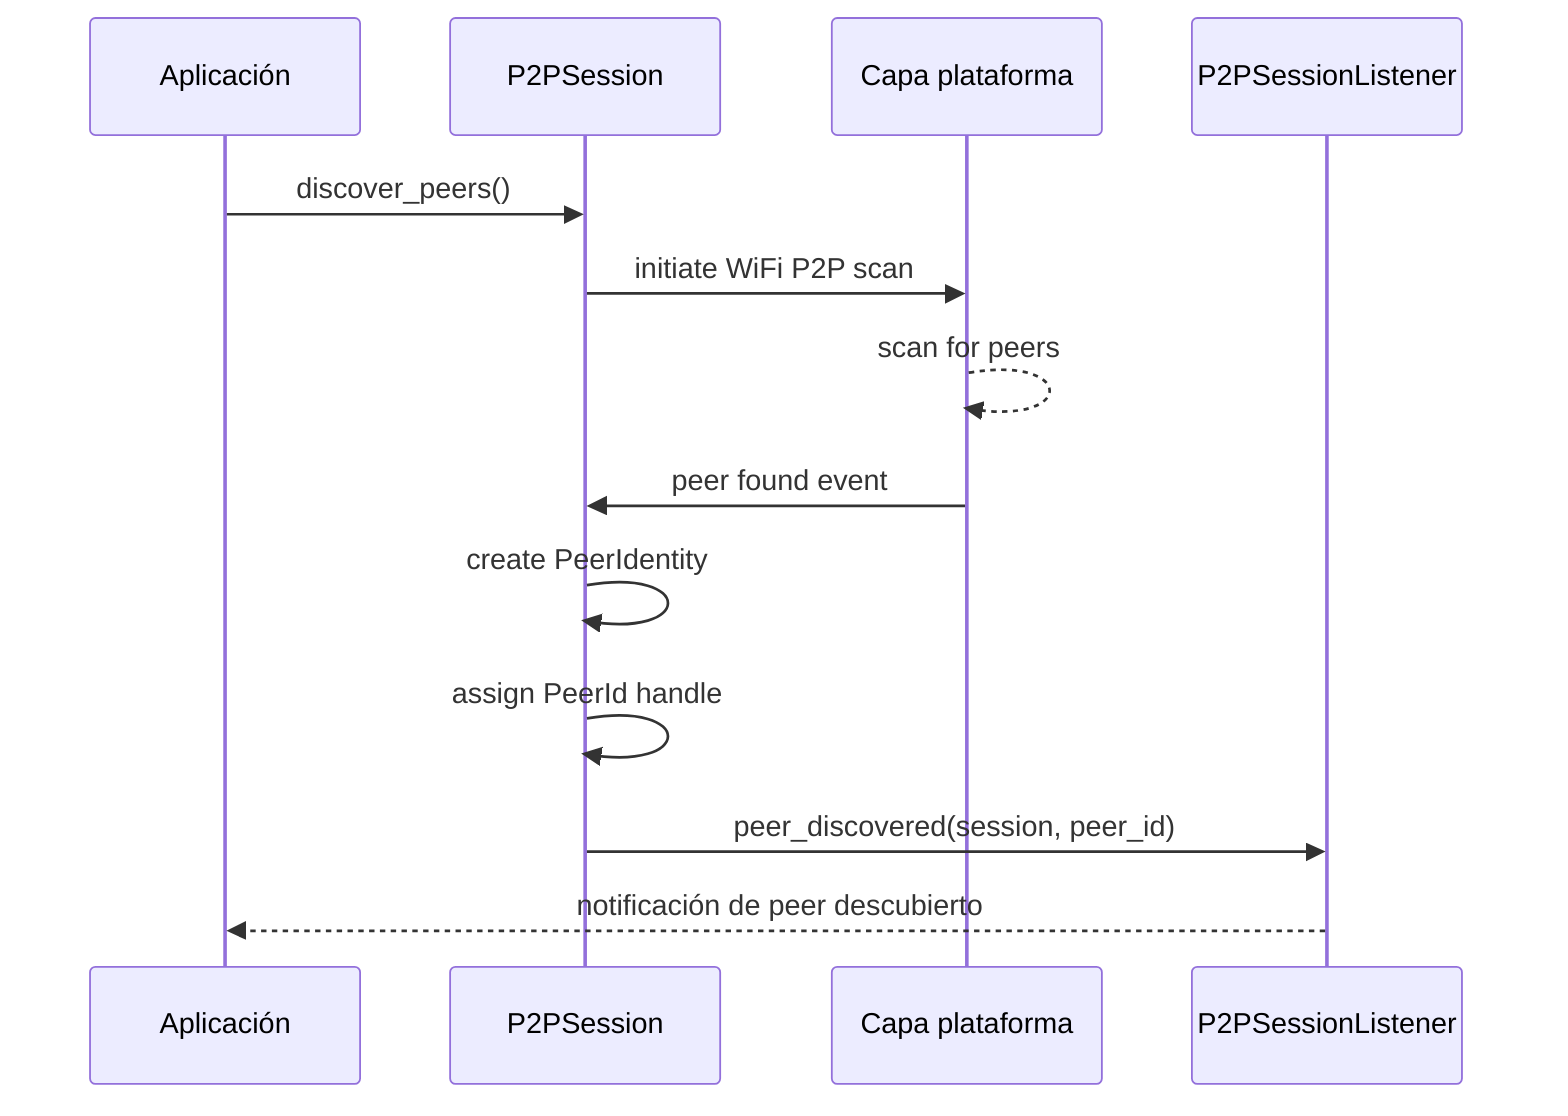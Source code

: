 %% Peer Discovery Sequence
%% Co-authored-by: claude
sequenceDiagram
    participant App as Aplicación
    participant Session as P2PSession
    participant Platform as Capa plataforma
    participant Listener as P2PSessionListener

    App->>Session: discover_peers()
    Session->>Platform: initiate WiFi P2P scan
    Platform-->>Platform: scan for peers
    Platform->>Session: peer found event
    Session->>Session: create PeerIdentity
    Session->>Session: assign PeerId handle
    Session->>Listener: peer_discovered(session, peer_id)
    Listener-->>App: notificación de peer descubierto